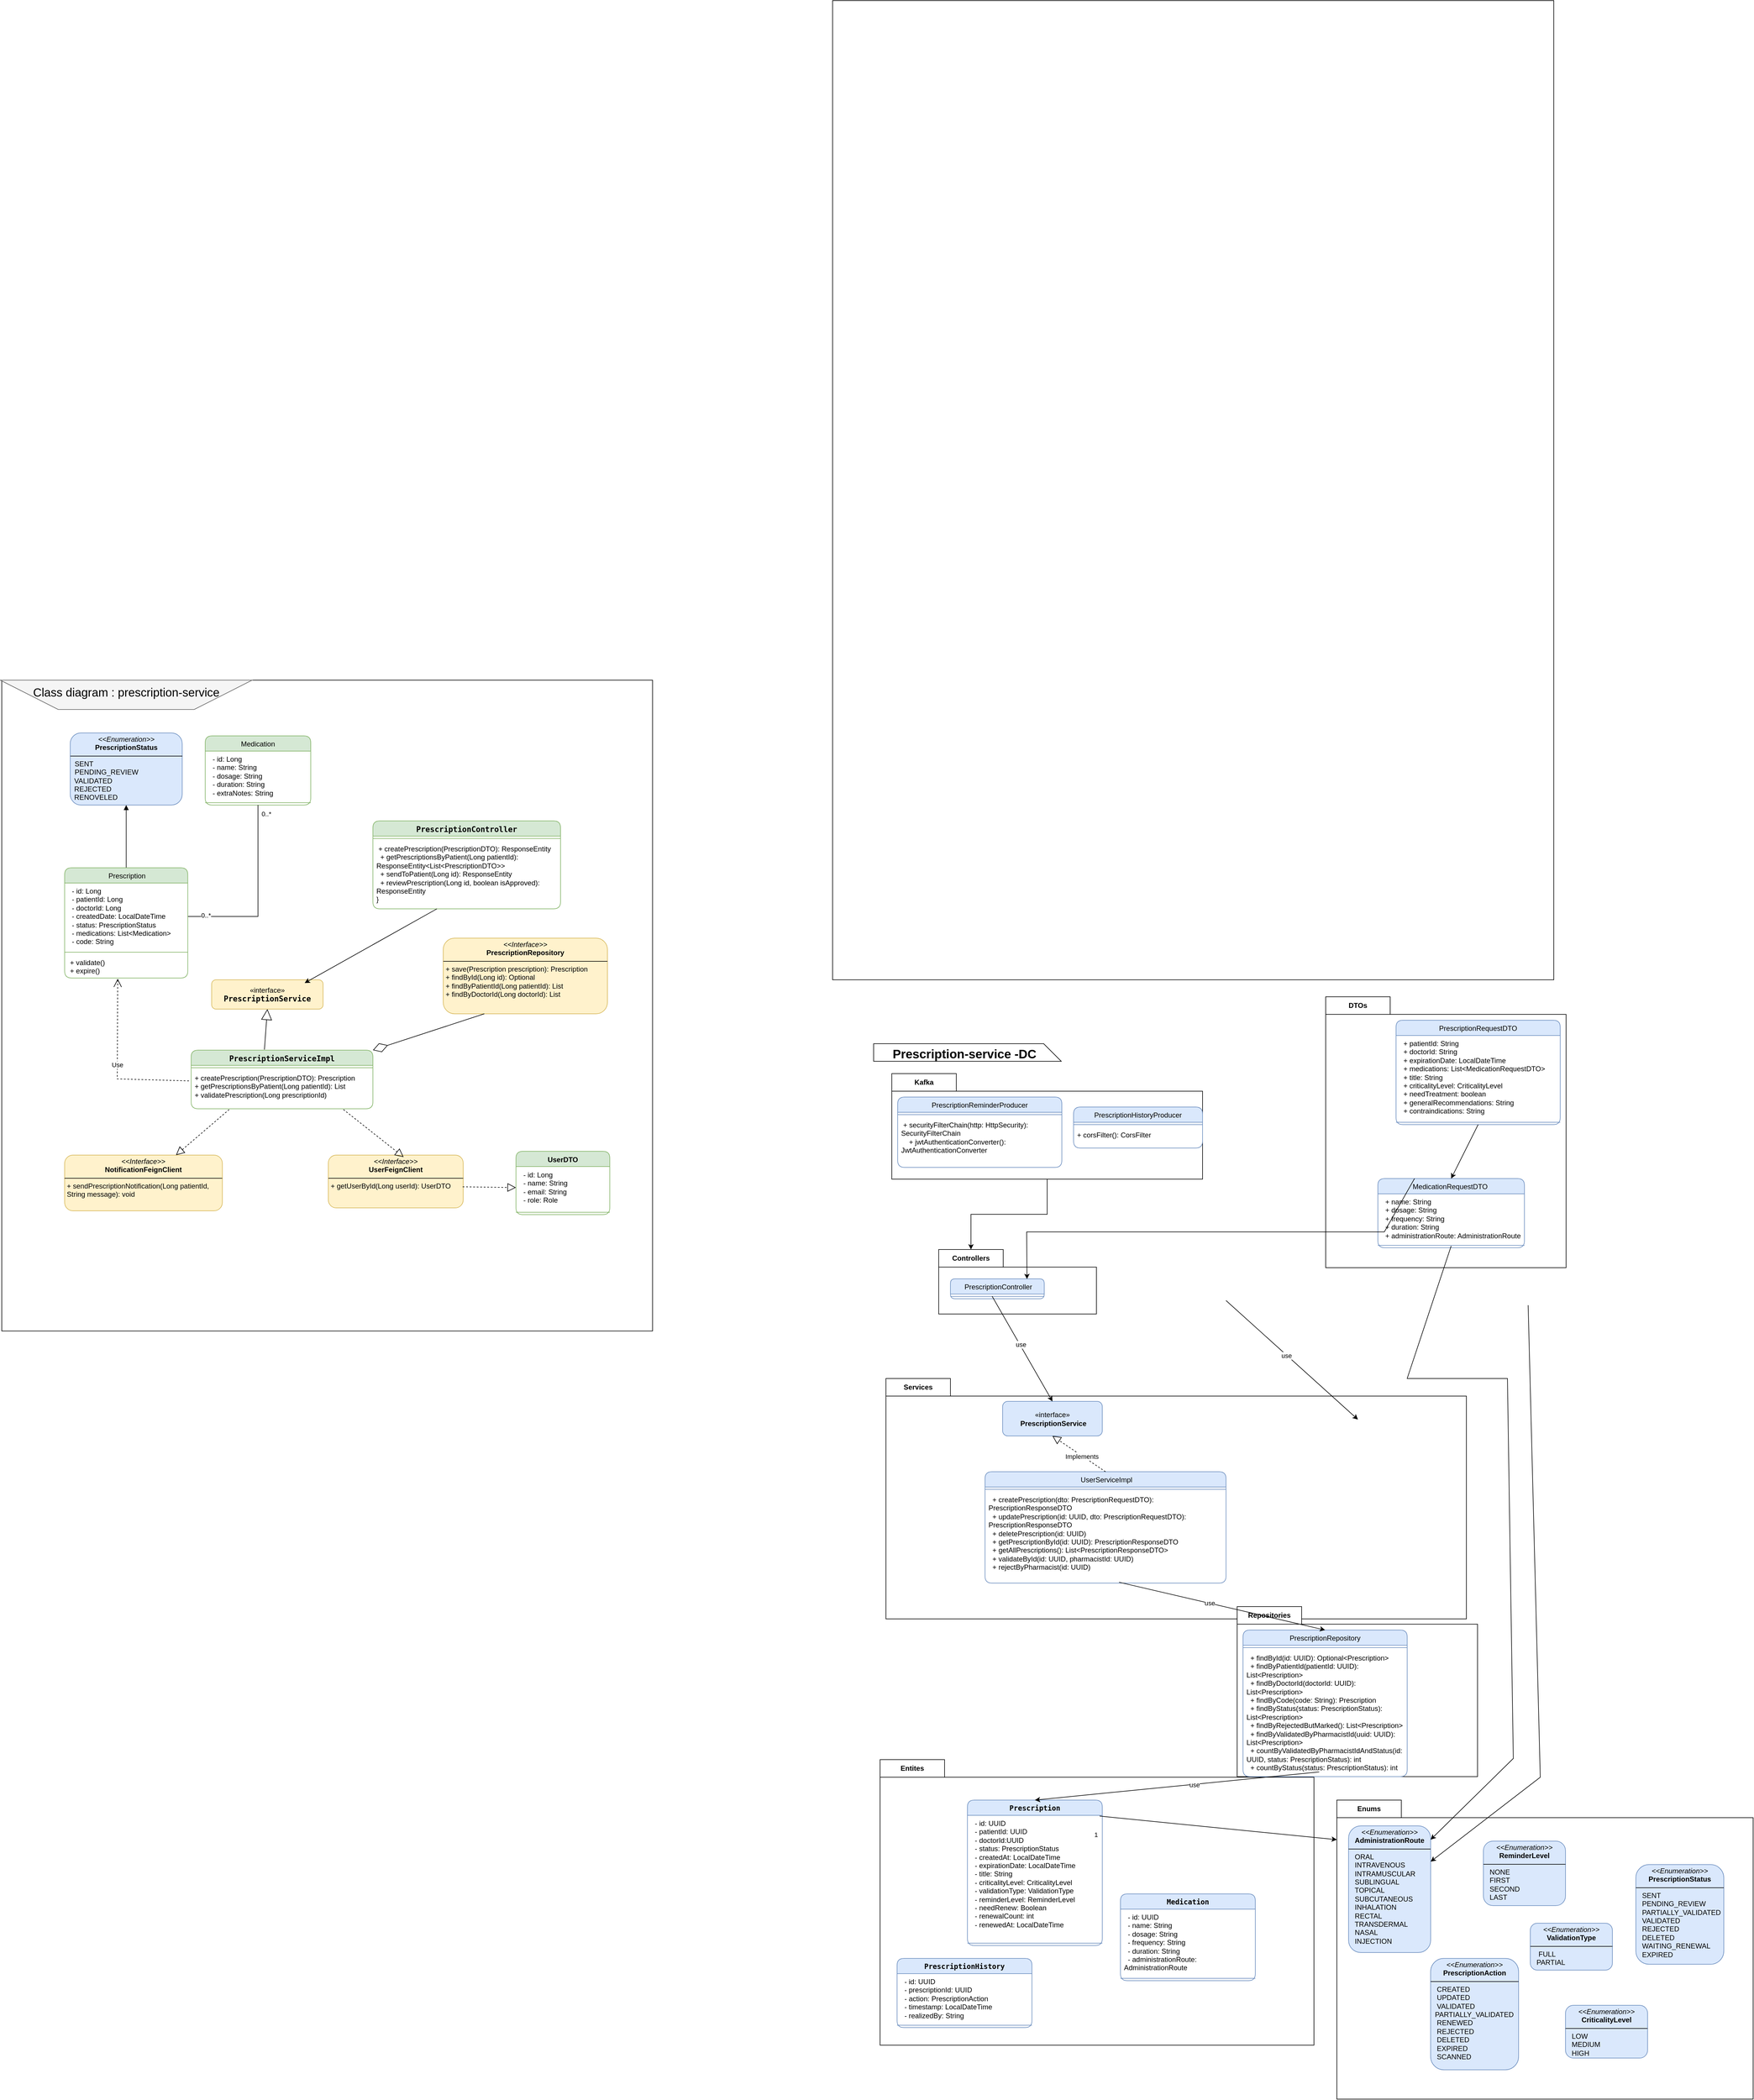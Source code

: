 <mxfile version="28.1.2">
  <diagram id="C5RBs43oDa-KdzZeNtuy" name="Page-1">
    <mxGraphModel dx="4747" dy="7054" grid="1" gridSize="10" guides="1" tooltips="1" connect="1" arrows="1" fold="1" page="1" pageScale="1" pageWidth="3300" pageHeight="4681" math="0" shadow="0">
      <root>
        <mxCell id="WIyWlLk6GJQsqaUBKTNV-0" />
        <mxCell id="WIyWlLk6GJQsqaUBKTNV-1" parent="WIyWlLk6GJQsqaUBKTNV-0" />
        <mxCell id="LHLOS1tPAjdGcjN-S2N2-0" value="" style="whiteSpace=wrap;html=1;aspect=fixed;" parent="WIyWlLk6GJQsqaUBKTNV-1" vertex="1">
          <mxGeometry x="153" y="380" width="1110" height="1110" as="geometry" />
        </mxCell>
        <mxCell id="LHLOS1tPAjdGcjN-S2N2-1" value="&lt;span style=&quot;font-weight: 400; text-align: left;&quot;&gt;Medication&lt;/span&gt;" style="swimlane;fontStyle=1;align=center;verticalAlign=top;childLayout=stackLayout;horizontal=1;startSize=26;horizontalStack=0;resizeParent=1;resizeParentMax=0;resizeLast=0;collapsible=1;marginBottom=0;whiteSpace=wrap;html=1;fillColor=#d5e8d4;strokeColor=#82b366;rounded=1;" parent="WIyWlLk6GJQsqaUBKTNV-1" vertex="1">
          <mxGeometry x="500" y="475" width="180" height="118" as="geometry">
            <mxRectangle x="100" y="110" width="70" height="30" as="alternateBounds" />
          </mxGeometry>
        </mxCell>
        <mxCell id="LHLOS1tPAjdGcjN-S2N2-2" value="&amp;nbsp; - id: Long&lt;br style=&quot;padding: 0px; margin: 0px;&quot;&gt;&amp;nbsp; - name: String&lt;br style=&quot;padding: 0px; margin: 0px;&quot;&gt;&amp;nbsp; - dosage: String&lt;br style=&quot;padding: 0px; margin: 0px;&quot;&gt;&amp;nbsp; - duration: String&lt;div&gt;&amp;nbsp; - extraNotes: String&lt;/div&gt;" style="text;strokeColor=none;fillColor=none;align=left;verticalAlign=top;spacingLeft=4;spacingRight=4;overflow=hidden;rotatable=0;points=[[0,0.5],[1,0.5]];portConstraint=eastwest;whiteSpace=wrap;html=1;rounded=1;" parent="LHLOS1tPAjdGcjN-S2N2-1" vertex="1">
          <mxGeometry y="26" width="180" height="84" as="geometry" />
        </mxCell>
        <mxCell id="LHLOS1tPAjdGcjN-S2N2-3" value="" style="line;strokeWidth=1;fillColor=none;align=left;verticalAlign=middle;spacingTop=-1;spacingLeft=3;spacingRight=3;rotatable=0;labelPosition=right;points=[];portConstraint=eastwest;strokeColor=inherit;rounded=1;" parent="LHLOS1tPAjdGcjN-S2N2-1" vertex="1">
          <mxGeometry y="110" width="180" height="8" as="geometry" />
        </mxCell>
        <mxCell id="LHLOS1tPAjdGcjN-S2N2-4" value="&lt;span style=&quot;font-family: monospace; font-size: medium; text-align: left;&quot;&gt;PrescriptionServiceImpl&lt;/span&gt;" style="swimlane;fontStyle=1;align=center;verticalAlign=top;childLayout=stackLayout;horizontal=1;startSize=26;horizontalStack=0;resizeParent=1;resizeParentMax=0;resizeLast=0;collapsible=1;marginBottom=0;whiteSpace=wrap;html=1;rounded=1;fillColor=#d5e8d4;strokeColor=#82b366;" parent="WIyWlLk6GJQsqaUBKTNV-1" vertex="1">
          <mxGeometry x="476" y="1011" width="310" height="100" as="geometry" />
        </mxCell>
        <mxCell id="LHLOS1tPAjdGcjN-S2N2-5" value="" style="line;strokeWidth=1;fillColor=none;align=left;verticalAlign=middle;spacingTop=-1;spacingLeft=3;spacingRight=3;rotatable=0;labelPosition=right;points=[];portConstraint=eastwest;strokeColor=inherit;rounded=1;" parent="LHLOS1tPAjdGcjN-S2N2-4" vertex="1">
          <mxGeometry y="26" width="310" height="8" as="geometry" />
        </mxCell>
        <mxCell id="LHLOS1tPAjdGcjN-S2N2-6" value="+ createPrescription(PrescriptionDTO): Prescription&lt;br&gt;+ getPrescriptionsByPatient(Long patientId): List&lt;br&gt;+ validatePrescription(Long prescriptionId)" style="text;strokeColor=none;fillColor=none;align=left;verticalAlign=top;spacingLeft=4;spacingRight=4;overflow=hidden;rotatable=0;points=[[0,0.5],[1,0.5]];portConstraint=eastwest;whiteSpace=wrap;html=1;rounded=1;" parent="LHLOS1tPAjdGcjN-S2N2-4" vertex="1">
          <mxGeometry y="34" width="310" height="66" as="geometry" />
        </mxCell>
        <mxCell id="LHLOS1tPAjdGcjN-S2N2-10" value="&lt;span style=&quot;font-family: monospace; font-size: medium; text-align: left;&quot;&gt;PrescriptionController&lt;/span&gt;" style="swimlane;fontStyle=1;align=center;verticalAlign=top;childLayout=stackLayout;horizontal=1;startSize=26;horizontalStack=0;resizeParent=1;resizeParentMax=0;resizeLast=0;collapsible=1;marginBottom=0;whiteSpace=wrap;html=1;rounded=1;fillColor=#d5e8d4;strokeColor=#82b366;" parent="WIyWlLk6GJQsqaUBKTNV-1" vertex="1">
          <mxGeometry x="786" y="620" width="320" height="150" as="geometry" />
        </mxCell>
        <mxCell id="LHLOS1tPAjdGcjN-S2N2-11" value="" style="line;strokeWidth=1;fillColor=none;align=left;verticalAlign=middle;spacingTop=-1;spacingLeft=3;spacingRight=3;rotatable=0;labelPosition=right;points=[];portConstraint=eastwest;strokeColor=inherit;rounded=1;" parent="LHLOS1tPAjdGcjN-S2N2-10" vertex="1">
          <mxGeometry y="26" width="320" height="8" as="geometry" />
        </mxCell>
        <mxCell id="LHLOS1tPAjdGcjN-S2N2-12" value="&lt;div&gt;&lt;div&gt;&amp;nbsp;+ createPrescription(PrescriptionDTO): ResponseEntity&lt;/div&gt;&lt;div&gt;&amp;nbsp; + getPrescriptionsByPatient(Long patientId): ResponseEntity&amp;lt;List&amp;lt;PrescriptionDTO&amp;gt;&amp;gt;&lt;/div&gt;&lt;div&gt;&amp;nbsp; + sendToPatient(Long id): ResponseEntity&lt;/div&gt;&lt;div&gt;&amp;nbsp; + reviewPrescription(Long id, boolean isApproved): ResponseEntity&lt;/div&gt;&lt;div&gt;}&lt;/div&gt;&lt;/div&gt;" style="text;strokeColor=none;fillColor=none;align=left;verticalAlign=top;spacingLeft=4;spacingRight=4;overflow=hidden;rotatable=0;points=[[0,0.5],[1,0.5]];portConstraint=eastwest;whiteSpace=wrap;html=1;rounded=1;" parent="LHLOS1tPAjdGcjN-S2N2-10" vertex="1">
          <mxGeometry y="34" width="320" height="116" as="geometry" />
        </mxCell>
        <mxCell id="LHLOS1tPAjdGcjN-S2N2-13" value="UserDTO" style="swimlane;fontStyle=1;align=center;verticalAlign=top;childLayout=stackLayout;horizontal=1;startSize=26;horizontalStack=0;resizeParent=1;resizeParentMax=0;resizeLast=0;collapsible=1;marginBottom=0;whiteSpace=wrap;html=1;fillColor=#d5e8d4;strokeColor=#82b366;rounded=1;" parent="WIyWlLk6GJQsqaUBKTNV-1" vertex="1">
          <mxGeometry x="1030" y="1183.5" width="160" height="108" as="geometry" />
        </mxCell>
        <mxCell id="LHLOS1tPAjdGcjN-S2N2-14" value="&lt;div&gt;&lt;span style=&quot;background-color: transparent; color: light-dark(rgb(0, 0, 0), rgb(255, 255, 255));&quot;&gt;&amp;nbsp; - id: Long&lt;/span&gt;&lt;/div&gt;&lt;div&gt;&amp;nbsp; - name: String&lt;/div&gt;&lt;div&gt;&amp;nbsp; - email: String&lt;/div&gt;&lt;div&gt;&amp;nbsp; - role: Role&lt;/div&gt;&lt;div&gt;&lt;br&gt;&lt;/div&gt;" style="text;align=left;verticalAlign=top;spacingLeft=4;spacingRight=4;overflow=hidden;rotatable=0;points=[[0,0.5],[1,0.5]];portConstraint=eastwest;whiteSpace=wrap;html=1;rounded=1;" parent="LHLOS1tPAjdGcjN-S2N2-13" vertex="1">
          <mxGeometry y="26" width="160" height="74" as="geometry" />
        </mxCell>
        <mxCell id="LHLOS1tPAjdGcjN-S2N2-15" value="" style="line;strokeWidth=1;fillColor=none;align=left;verticalAlign=middle;spacingTop=-1;spacingLeft=3;spacingRight=3;rotatable=0;labelPosition=right;points=[];portConstraint=eastwest;strokeColor=inherit;rounded=1;" parent="LHLOS1tPAjdGcjN-S2N2-13" vertex="1">
          <mxGeometry y="100" width="160" height="8" as="geometry" />
        </mxCell>
        <mxCell id="LHLOS1tPAjdGcjN-S2N2-17" value="«interface»&lt;br&gt;&lt;span style=&quot;font-family: monospace; font-size: medium; font-weight: 700; text-align: left;&quot;&gt;PrescriptionService&lt;/span&gt;" style="html=1;whiteSpace=wrap;fillColor=#fff2cc;strokeColor=#d6b656;rounded=1;" parent="WIyWlLk6GJQsqaUBKTNV-1" vertex="1">
          <mxGeometry x="511" y="891" width="190" height="50" as="geometry" />
        </mxCell>
        <mxCell id="LHLOS1tPAjdGcjN-S2N2-18" value="&lt;p style=&quot;margin:0px;margin-top:4px;text-align:center;&quot;&gt;&lt;i&gt;&amp;lt;&amp;lt;Enumeration&amp;gt;&amp;gt;&lt;/i&gt;&lt;br&gt;&lt;b&gt;PrescriptionStatus&lt;/b&gt;&lt;/p&gt;&lt;hr size=&quot;1&quot; style=&quot;border-style:solid;&quot;&gt;&lt;p style=&quot;margin:0px;margin-left:4px;&quot;&gt;&lt;span style=&quot;background-color: transparent; color: light-dark(rgb(0, 0, 0), rgb(255, 255, 255));&quot;&gt;&amp;nbsp;SENT&lt;/span&gt;&lt;/p&gt;&lt;p style=&quot;margin:0px;margin-left:4px;&quot;&gt;&lt;span style=&quot;background-color: transparent; color: light-dark(rgb(0, 0, 0), rgb(255, 255, 255));&quot;&gt;&amp;nbsp;PENDING_REVIEW&lt;/span&gt;&lt;/p&gt;&lt;div&gt;&amp;nbsp; VALIDATED&lt;br style=&quot;padding: 0px; margin: 0px;&quot;&gt;&lt;/div&gt;&lt;div&gt;&lt;span style=&quot;background-color: transparent; color: light-dark(rgb(0, 0, 0), rgb(255, 255, 255));&quot;&gt;&amp;nbsp;&amp;nbsp;&lt;/span&gt;&lt;span style=&quot;background-color: transparent; color: light-dark(rgb(0, 0, 0), rgb(255, 255, 255));&quot;&gt;REJECTED&lt;/span&gt;&lt;/div&gt;&lt;div&gt;&amp;nbsp; RENOVELED&lt;/div&gt;" style="verticalAlign=top;align=left;overflow=fill;html=1;whiteSpace=wrap;fillColor=#dae8fc;strokeColor=#6c8ebf;rounded=1;" parent="WIyWlLk6GJQsqaUBKTNV-1" vertex="1">
          <mxGeometry x="269.75" y="470" width="191" height="123" as="geometry" />
        </mxCell>
        <mxCell id="LHLOS1tPAjdGcjN-S2N2-20" value="&lt;p style=&quot;margin:0px;margin-top:4px;text-align:center;&quot;&gt;&lt;i&gt;&amp;lt;&amp;lt;Interface&amp;gt;&amp;gt;&lt;/i&gt;&lt;br&gt;&lt;b&gt;PrescriptionRepository&lt;/b&gt;&lt;/p&gt;&lt;hr size=&quot;1&quot; style=&quot;border-style:solid;&quot;&gt;&lt;p style=&quot;margin:0px;margin-left:4px;&quot;&gt;+ save(Prescription prescription): Prescription&lt;br&gt;+ findById(Long id): Optional&lt;br&gt;+ findByPatientId(Long patientId): List&lt;br&gt;+ findByDoctorId(Long doctorId): List&lt;/p&gt;" style="verticalAlign=top;align=left;overflow=fill;html=1;whiteSpace=wrap;fillColor=#fff2cc;strokeColor=#d6b656;rounded=1;" parent="WIyWlLk6GJQsqaUBKTNV-1" vertex="1">
          <mxGeometry x="906" y="820" width="280" height="129" as="geometry" />
        </mxCell>
        <mxCell id="LHLOS1tPAjdGcjN-S2N2-21" value="" style="html=1;verticalAlign=bottom;endArrow=block;curved=0;rounded=0;exitX=0.5;exitY=0;exitDx=0;exitDy=0;entryX=0.5;entryY=1;entryDx=0;entryDy=0;" parent="WIyWlLk6GJQsqaUBKTNV-1" source="LHLOS1tPAjdGcjN-S2N2-37" target="LHLOS1tPAjdGcjN-S2N2-18" edge="1">
          <mxGeometry width="80" relative="1" as="geometry">
            <mxPoint x="231" y="791" as="sourcePoint" />
            <mxPoint x="141" y="637" as="targetPoint" />
            <Array as="points" />
          </mxGeometry>
        </mxCell>
        <mxCell id="LHLOS1tPAjdGcjN-S2N2-22" value="" style="endArrow=none;html=1;rounded=0;exitX=0.5;exitY=1;exitDx=0;exitDy=0;entryX=1;entryY=0.5;entryDx=0;entryDy=0;" parent="WIyWlLk6GJQsqaUBKTNV-1" source="LHLOS1tPAjdGcjN-S2N2-1" target="LHLOS1tPAjdGcjN-S2N2-38" edge="1">
          <mxGeometry width="50" height="50" relative="1" as="geometry">
            <mxPoint x="721" y="731" as="sourcePoint" />
            <mxPoint x="561" y="623.0" as="targetPoint" />
            <Array as="points">
              <mxPoint x="590" y="783" />
            </Array>
          </mxGeometry>
        </mxCell>
        <mxCell id="LHLOS1tPAjdGcjN-S2N2-23" value="0..*" style="edgeLabel;html=1;align=center;verticalAlign=middle;resizable=0;points=[];" parent="LHLOS1tPAjdGcjN-S2N2-22" vertex="1" connectable="0">
          <mxGeometry x="-0.242" y="1" relative="1" as="geometry">
            <mxPoint x="13" y="-103" as="offset" />
          </mxGeometry>
        </mxCell>
        <mxCell id="LHLOS1tPAjdGcjN-S2N2-24" value="0..*" style="edgeLabel;html=1;align=center;verticalAlign=middle;resizable=0;points=[];" parent="LHLOS1tPAjdGcjN-S2N2-22" vertex="1" connectable="0">
          <mxGeometry x="0.891" y="3" relative="1" as="geometry">
            <mxPoint x="14" y="-5" as="offset" />
          </mxGeometry>
        </mxCell>
        <mxCell id="LHLOS1tPAjdGcjN-S2N2-26" value="Use" style="endArrow=open;endSize=12;dashed=1;html=1;rounded=0;exitX=-0.012;exitY=0.279;exitDx=0;exitDy=0;entryX=0.431;entryY=1.031;entryDx=0;entryDy=0;entryPerimeter=0;exitPerimeter=0;" parent="WIyWlLk6GJQsqaUBKTNV-1" source="LHLOS1tPAjdGcjN-S2N2-6" target="LHLOS1tPAjdGcjN-S2N2-40" edge="1">
          <mxGeometry width="160" relative="1" as="geometry">
            <mxPoint x="461" y="1031" as="sourcePoint" />
            <mxPoint x="340" y="919" as="targetPoint" />
            <Array as="points">
              <mxPoint x="350" y="1060" />
            </Array>
          </mxGeometry>
        </mxCell>
        <mxCell id="LHLOS1tPAjdGcjN-S2N2-27" value="" style="endArrow=block;endSize=16;endFill=0;html=1;rounded=0;" parent="WIyWlLk6GJQsqaUBKTNV-1" edge="1">
          <mxGeometry width="160" relative="1" as="geometry">
            <mxPoint x="601" y="1010" as="sourcePoint" />
            <mxPoint x="606" y="941" as="targetPoint" />
          </mxGeometry>
        </mxCell>
        <mxCell id="LHLOS1tPAjdGcjN-S2N2-29" value="" style="endArrow=diamondThin;endFill=0;endSize=24;html=1;rounded=0;exitX=0.25;exitY=1;exitDx=0;exitDy=0;entryX=1;entryY=0;entryDx=0;entryDy=0;" parent="WIyWlLk6GJQsqaUBKTNV-1" source="LHLOS1tPAjdGcjN-S2N2-20" target="LHLOS1tPAjdGcjN-S2N2-4" edge="1">
          <mxGeometry width="160" relative="1" as="geometry">
            <mxPoint x="1030" y="971" as="sourcePoint" />
            <mxPoint x="1190" y="971" as="targetPoint" />
          </mxGeometry>
        </mxCell>
        <mxCell id="LHLOS1tPAjdGcjN-S2N2-30" value="" style="endArrow=classic;html=1;rounded=0;exitX=0.341;exitY=1;exitDx=0;exitDy=0;exitPerimeter=0;entryX=0.835;entryY=0.109;entryDx=0;entryDy=0;entryPerimeter=0;" parent="WIyWlLk6GJQsqaUBKTNV-1" source="LHLOS1tPAjdGcjN-S2N2-12" target="LHLOS1tPAjdGcjN-S2N2-17" edge="1">
          <mxGeometry width="50" height="50" relative="1" as="geometry">
            <mxPoint x="676" y="891" as="sourcePoint" />
            <mxPoint x="726" y="841" as="targetPoint" />
          </mxGeometry>
        </mxCell>
        <mxCell id="LHLOS1tPAjdGcjN-S2N2-31" value="" style="verticalLabelPosition=middle;verticalAlign=middle;html=1;shape=trapezoid;perimeter=trapezoidPerimeter;whiteSpace=wrap;size=0.23;arcSize=10;flipV=1;labelPosition=center;align=center;fillColor=#f5f5f5;fontColor=#333333;strokeColor=#666666;" parent="WIyWlLk6GJQsqaUBKTNV-1" vertex="1">
          <mxGeometry x="150.5" y="380" width="429.5" height="50" as="geometry" />
        </mxCell>
        <mxCell id="LHLOS1tPAjdGcjN-S2N2-32" value="&lt;h1 style=&quot;text-align: left; margin-top: 0px;&quot;&gt;&lt;span style=&quot;background-color: transparent; color: light-dark(rgb(0, 0, 0), rgb(255, 255, 255)); font-weight: normal;&quot;&gt;&lt;font style=&quot;font-size: 20px;&quot;&gt;Class diagram : prescription-service&lt;/font&gt;&lt;/span&gt;&lt;/h1&gt;" style="text;html=1;align=center;verticalAlign=middle;whiteSpace=wrap;rounded=0;fontStyle=1" parent="WIyWlLk6GJQsqaUBKTNV-1" vertex="1">
          <mxGeometry x="178" y="360" width="374.5" height="95" as="geometry" />
        </mxCell>
        <mxCell id="LHLOS1tPAjdGcjN-S2N2-33" value="&lt;p style=&quot;margin:0px;margin-top:4px;text-align:center;&quot;&gt;&lt;i&gt;&amp;lt;&amp;lt;Interface&amp;gt;&amp;gt;&lt;/i&gt;&lt;br&gt;&lt;b&gt;NotificationFeignClient&lt;/b&gt;&lt;/p&gt;&lt;hr size=&quot;1&quot; style=&quot;border-style:solid;&quot;&gt;&lt;p style=&quot;margin:0px;margin-left:4px;&quot;&gt;+ sendPrescriptionNotification(Long patientId, String message): void&lt;br&gt;&lt;/p&gt;" style="verticalAlign=top;align=left;overflow=fill;html=1;whiteSpace=wrap;fillColor=#fff2cc;strokeColor=#d6b656;rounded=1;" parent="WIyWlLk6GJQsqaUBKTNV-1" vertex="1">
          <mxGeometry x="260.25" y="1190" width="269" height="95" as="geometry" />
        </mxCell>
        <mxCell id="LHLOS1tPAjdGcjN-S2N2-35" value="&lt;p style=&quot;margin:0px;margin-top:4px;text-align:center;&quot;&gt;&lt;i&gt;&amp;lt;&amp;lt;Interface&amp;gt;&amp;gt;&lt;/i&gt;&lt;br&gt;&lt;b&gt;UserFeignClient&lt;/b&gt;&lt;/p&gt;&lt;hr size=&quot;1&quot; style=&quot;border-style:solid;&quot;&gt;&lt;p style=&quot;margin:0px;margin-left:4px;&quot;&gt;+ getUserById(Long userId): UserDTO&lt;br&gt;&lt;/p&gt;" style="verticalAlign=top;align=left;overflow=fill;html=1;whiteSpace=wrap;fillColor=#fff2cc;strokeColor=#d6b656;rounded=1;" parent="WIyWlLk6GJQsqaUBKTNV-1" vertex="1">
          <mxGeometry x="710" y="1190" width="230" height="90" as="geometry" />
        </mxCell>
        <mxCell id="LHLOS1tPAjdGcjN-S2N2-37" value="&lt;span style=&quot;font-weight: 400; text-align: left;&quot;&gt;&amp;nbsp;Prescription&lt;/span&gt;" style="swimlane;fontStyle=1;align=center;verticalAlign=top;childLayout=stackLayout;horizontal=1;startSize=26;horizontalStack=0;resizeParent=1;resizeParentMax=0;resizeLast=0;collapsible=1;marginBottom=0;whiteSpace=wrap;html=1;fillColor=#d5e8d4;strokeColor=#82b366;gradientColor=none;rounded=1;" parent="WIyWlLk6GJQsqaUBKTNV-1" vertex="1">
          <mxGeometry x="260.25" y="700" width="210" height="188" as="geometry" />
        </mxCell>
        <mxCell id="LHLOS1tPAjdGcjN-S2N2-38" value="&lt;div&gt;&amp;nbsp; - id: Long&lt;/div&gt;&lt;div&gt;&amp;nbsp; - patientId: Long&lt;/div&gt;&lt;div&gt;&amp;nbsp; - doctorId: Long&lt;/div&gt;&lt;div&gt;&amp;nbsp; - createdDate: LocalDateTime&lt;/div&gt;&lt;div&gt;&amp;nbsp; - status: PrescriptionStatus&lt;/div&gt;&lt;div&gt;&amp;nbsp; - medications: List&amp;lt;Medication&amp;gt;&lt;/div&gt;&lt;div&gt;&amp;nbsp; - code: String&lt;/div&gt;" style="text;strokeColor=none;fillColor=none;align=left;verticalAlign=top;spacingLeft=4;spacingRight=4;overflow=hidden;rotatable=0;points=[[0,0.5],[1,0.5]];portConstraint=eastwest;whiteSpace=wrap;html=1;" parent="LHLOS1tPAjdGcjN-S2N2-37" vertex="1">
          <mxGeometry y="26" width="210" height="114" as="geometry" />
        </mxCell>
        <mxCell id="LHLOS1tPAjdGcjN-S2N2-39" value="" style="line;strokeWidth=1;fillColor=none;align=left;verticalAlign=middle;spacingTop=-1;spacingLeft=3;spacingRight=3;rotatable=0;labelPosition=right;points=[];portConstraint=eastwest;strokeColor=inherit;" parent="LHLOS1tPAjdGcjN-S2N2-37" vertex="1">
          <mxGeometry y="140" width="210" height="8" as="geometry" />
        </mxCell>
        <mxCell id="LHLOS1tPAjdGcjN-S2N2-40" value="&amp;nbsp;+ validate()&lt;br style=&quot;padding: 0px; margin: 0px;&quot;&gt;&amp;nbsp;+ expire()" style="text;strokeColor=none;fillColor=none;align=left;verticalAlign=top;spacingLeft=4;spacingRight=4;overflow=hidden;rotatable=0;points=[[0,0.5],[1,0.5]];portConstraint=eastwest;whiteSpace=wrap;html=1;" parent="LHLOS1tPAjdGcjN-S2N2-37" vertex="1">
          <mxGeometry y="148" width="210" height="40" as="geometry" />
        </mxCell>
        <mxCell id="LHLOS1tPAjdGcjN-S2N2-44" value="" style="endArrow=block;dashed=1;endFill=0;endSize=12;html=1;rounded=0;exitX=0.209;exitY=1.02;exitDx=0;exitDy=0;exitPerimeter=0;" parent="WIyWlLk6GJQsqaUBKTNV-1" source="LHLOS1tPAjdGcjN-S2N2-6" target="LHLOS1tPAjdGcjN-S2N2-33" edge="1">
          <mxGeometry width="160" relative="1" as="geometry">
            <mxPoint x="800" y="1130" as="sourcePoint" />
            <mxPoint x="960" y="1130" as="targetPoint" />
          </mxGeometry>
        </mxCell>
        <mxCell id="LHLOS1tPAjdGcjN-S2N2-45" value="" style="endArrow=block;dashed=1;endFill=0;endSize=12;html=1;rounded=0;exitX=0.838;exitY=1.02;exitDx=0;exitDy=0;exitPerimeter=0;entryX=0.558;entryY=0.037;entryDx=0;entryDy=0;entryPerimeter=0;" parent="WIyWlLk6GJQsqaUBKTNV-1" source="LHLOS1tPAjdGcjN-S2N2-6" target="LHLOS1tPAjdGcjN-S2N2-35" edge="1">
          <mxGeometry width="160" relative="1" as="geometry">
            <mxPoint x="800" y="1130" as="sourcePoint" />
            <mxPoint x="960" y="1130" as="targetPoint" />
          </mxGeometry>
        </mxCell>
        <mxCell id="LHLOS1tPAjdGcjN-S2N2-46" value="" style="endArrow=block;dashed=1;endFill=0;endSize=12;html=1;rounded=0;exitX=0.996;exitY=0.601;exitDx=0;exitDy=0;exitPerimeter=0;" parent="WIyWlLk6GJQsqaUBKTNV-1" source="LHLOS1tPAjdGcjN-S2N2-35" target="LHLOS1tPAjdGcjN-S2N2-14" edge="1">
          <mxGeometry width="160" relative="1" as="geometry">
            <mxPoint x="800" y="1130" as="sourcePoint" />
            <mxPoint x="960" y="1130" as="targetPoint" />
          </mxGeometry>
        </mxCell>
        <mxCell id="e1ZtIlfMLZKQdUnk1_Ro-0" value="" style="html=1;whiteSpace=wrap;" vertex="1" parent="WIyWlLk6GJQsqaUBKTNV-1">
          <mxGeometry x="1570" y="-779" width="1230" height="1670" as="geometry" />
        </mxCell>
        <mxCell id="e1ZtIlfMLZKQdUnk1_Ro-1" value="Entites" style="shape=folder;fontStyle=1;tabWidth=110;tabHeight=30;tabPosition=left;html=1;boundedLbl=1;labelInHeader=1;container=1;collapsible=0;recursiveResize=0;whiteSpace=wrap;" vertex="1" parent="WIyWlLk6GJQsqaUBKTNV-1">
          <mxGeometry x="1651" y="2221" width="740" height="487" as="geometry" />
        </mxCell>
        <mxCell id="e1ZtIlfMLZKQdUnk1_Ro-2" value="&lt;div style=&quot;text-align: left;&quot;&gt;&lt;span style=&quot;background-color: transparent;&quot;&gt;&lt;font face=&quot;monospace&quot;&gt;Prescription&lt;/font&gt;&lt;/span&gt;&lt;/div&gt;" style="swimlane;fontStyle=1;align=center;verticalAlign=top;childLayout=stackLayout;horizontal=1;startSize=26;horizontalStack=0;resizeParent=1;resizeParentMax=0;resizeLast=0;collapsible=1;marginBottom=0;whiteSpace=wrap;html=1;fillColor=#dae8fc;strokeColor=#6c8ebf;rounded=1;" vertex="1" parent="e1ZtIlfMLZKQdUnk1_Ro-1">
          <mxGeometry x="149" y="69" width="230" height="248" as="geometry">
            <mxRectangle x="200" y="60" width="70" height="30" as="alternateBounds" />
          </mxGeometry>
        </mxCell>
        <mxCell id="e1ZtIlfMLZKQdUnk1_Ro-3" value="&lt;div&gt;&amp;nbsp; - id: UUID&lt;/div&gt;&lt;div&gt;&amp;nbsp; - patientId: UUID&lt;/div&gt;&lt;div&gt;&amp;nbsp; - doctorId:UUID&lt;/div&gt;&lt;div&gt;&amp;nbsp; - status: PrescriptionStatus&lt;/div&gt;&lt;div&gt;&amp;nbsp; - createdAt: LocalDateTime&lt;/div&gt;&lt;div&gt;&amp;nbsp; - expirationDate: LocalDateTime&lt;/div&gt;&lt;div&gt;&amp;nbsp; - title: String&lt;/div&gt;&lt;div&gt;&amp;nbsp; - criticalityLevel: CriticalityLevel&lt;/div&gt;&lt;div&gt;&amp;nbsp; - validationType: ValidationType&lt;/div&gt;&lt;div&gt;&amp;nbsp; - reminderLevel: ReminderLevel&lt;/div&gt;&lt;div&gt;&amp;nbsp; - needRenew: Boolean&lt;/div&gt;&lt;div&gt;&amp;nbsp; - renewalCount: int&lt;/div&gt;&lt;div&gt;&amp;nbsp; - renewedAt: LocalDateTime&lt;/div&gt;" style="text;strokeColor=none;fillColor=none;align=left;verticalAlign=top;spacingLeft=4;spacingRight=4;overflow=hidden;rotatable=0;points=[[0,0.5],[1,0.5]];portConstraint=eastwest;whiteSpace=wrap;html=1;rounded=1;" vertex="1" parent="e1ZtIlfMLZKQdUnk1_Ro-2">
          <mxGeometry y="26" width="230" height="214" as="geometry" />
        </mxCell>
        <mxCell id="e1ZtIlfMLZKQdUnk1_Ro-4" value="" style="line;strokeWidth=1;fillColor=none;align=left;verticalAlign=middle;spacingTop=-1;spacingLeft=3;spacingRight=3;rotatable=0;labelPosition=right;points=[];portConstraint=eastwest;strokeColor=inherit;rounded=1;" vertex="1" parent="e1ZtIlfMLZKQdUnk1_Ro-2">
          <mxGeometry y="240" width="230" height="8" as="geometry" />
        </mxCell>
        <mxCell id="e1ZtIlfMLZKQdUnk1_Ro-5" value="&lt;div style=&quot;text-align: left;&quot;&gt;&lt;span style=&quot;background-color: transparent;&quot;&gt;&lt;font face=&quot;monospace&quot;&gt;Medication&lt;/font&gt;&lt;/span&gt;&lt;/div&gt;" style="swimlane;fontStyle=1;align=center;verticalAlign=top;childLayout=stackLayout;horizontal=1;startSize=26;horizontalStack=0;resizeParent=1;resizeParentMax=0;resizeLast=0;collapsible=1;marginBottom=0;whiteSpace=wrap;html=1;fillColor=#dae8fc;strokeColor=#6c8ebf;rounded=1;" vertex="1" parent="e1ZtIlfMLZKQdUnk1_Ro-1">
          <mxGeometry x="410" y="229" width="230" height="148" as="geometry">
            <mxRectangle x="200" y="60" width="70" height="30" as="alternateBounds" />
          </mxGeometry>
        </mxCell>
        <mxCell id="e1ZtIlfMLZKQdUnk1_Ro-6" value="&lt;div&gt;&lt;div&gt;&amp;nbsp; - id: UUID&lt;/div&gt;&lt;div&gt;&amp;nbsp; - name: String&lt;/div&gt;&lt;div&gt;&amp;nbsp; - dosage: String&lt;/div&gt;&lt;div&gt;&amp;nbsp; - frequency: String&lt;/div&gt;&lt;div&gt;&amp;nbsp; - duration: String&lt;/div&gt;&lt;div&gt;&amp;nbsp; - administrationRoute: AdministrationRoute&lt;/div&gt;&lt;/div&gt;" style="text;strokeColor=none;fillColor=none;align=left;verticalAlign=top;spacingLeft=4;spacingRight=4;overflow=hidden;rotatable=0;points=[[0,0.5],[1,0.5]];portConstraint=eastwest;whiteSpace=wrap;html=1;rounded=1;" vertex="1" parent="e1ZtIlfMLZKQdUnk1_Ro-5">
          <mxGeometry y="26" width="230" height="114" as="geometry" />
        </mxCell>
        <mxCell id="e1ZtIlfMLZKQdUnk1_Ro-7" value="" style="line;strokeWidth=1;fillColor=none;align=left;verticalAlign=middle;spacingTop=-1;spacingLeft=3;spacingRight=3;rotatable=0;labelPosition=right;points=[];portConstraint=eastwest;strokeColor=inherit;rounded=1;" vertex="1" parent="e1ZtIlfMLZKQdUnk1_Ro-5">
          <mxGeometry y="140" width="230" height="8" as="geometry" />
        </mxCell>
        <mxCell id="e1ZtIlfMLZKQdUnk1_Ro-28" value="1" style="edgeLabel;html=1;align=center;verticalAlign=middle;resizable=0;points=[];" vertex="1" connectable="0" parent="e1ZtIlfMLZKQdUnk1_Ro-1">
          <mxGeometry x="370" y="134" as="geometry">
            <mxPoint x="-2" y="-6" as="offset" />
          </mxGeometry>
        </mxCell>
        <mxCell id="e1ZtIlfMLZKQdUnk1_Ro-110" value="&lt;div style=&quot;text-align: left;&quot;&gt;&lt;font face=&quot;monospace&quot;&gt;PrescriptionHistory&lt;/font&gt;&lt;/div&gt;" style="swimlane;fontStyle=1;align=center;verticalAlign=top;childLayout=stackLayout;horizontal=1;startSize=26;horizontalStack=0;resizeParent=1;resizeParentMax=0;resizeLast=0;collapsible=1;marginBottom=0;whiteSpace=wrap;html=1;fillColor=#dae8fc;strokeColor=#6c8ebf;rounded=1;" vertex="1" parent="e1ZtIlfMLZKQdUnk1_Ro-1">
          <mxGeometry x="29" y="339" width="230" height="118" as="geometry">
            <mxRectangle x="200" y="60" width="70" height="30" as="alternateBounds" />
          </mxGeometry>
        </mxCell>
        <mxCell id="e1ZtIlfMLZKQdUnk1_Ro-111" value="&lt;div&gt;&amp;nbsp; - id: UUID&lt;/div&gt;&lt;div&gt;&amp;nbsp; - prescriptionId: UUID&lt;/div&gt;&lt;div&gt;&amp;nbsp; - action: PrescriptionAction&lt;/div&gt;&lt;div&gt;&amp;nbsp; - timestamp: LocalDateTime&lt;/div&gt;&lt;div&gt;&amp;nbsp; - realizedBy: String&lt;/div&gt;" style="text;strokeColor=none;fillColor=none;align=left;verticalAlign=top;spacingLeft=4;spacingRight=4;overflow=hidden;rotatable=0;points=[[0,0.5],[1,0.5]];portConstraint=eastwest;whiteSpace=wrap;html=1;rounded=1;" vertex="1" parent="e1ZtIlfMLZKQdUnk1_Ro-110">
          <mxGeometry y="26" width="230" height="84" as="geometry" />
        </mxCell>
        <mxCell id="e1ZtIlfMLZKQdUnk1_Ro-112" value="" style="line;strokeWidth=1;fillColor=none;align=left;verticalAlign=middle;spacingTop=-1;spacingLeft=3;spacingRight=3;rotatable=0;labelPosition=right;points=[];portConstraint=eastwest;strokeColor=inherit;rounded=1;" vertex="1" parent="e1ZtIlfMLZKQdUnk1_Ro-110">
          <mxGeometry y="110" width="230" height="8" as="geometry" />
        </mxCell>
        <mxCell id="e1ZtIlfMLZKQdUnk1_Ro-29" value="Enums" style="shape=folder;fontStyle=1;tabWidth=110;tabHeight=30;tabPosition=left;html=1;boundedLbl=1;labelInHeader=1;container=1;collapsible=0;recursiveResize=0;whiteSpace=wrap;" vertex="1" parent="WIyWlLk6GJQsqaUBKTNV-1">
          <mxGeometry x="2430" y="2290" width="710" height="510" as="geometry" />
        </mxCell>
        <mxCell id="e1ZtIlfMLZKQdUnk1_Ro-30" value="&lt;p style=&quot;margin:0px;margin-top:4px;text-align:center;&quot;&gt;&lt;i&gt;&amp;lt;&amp;lt;Enumeration&amp;gt;&amp;gt;&lt;/i&gt;&lt;br&gt;&lt;b&gt;AdministrationRoute&lt;/b&gt;&lt;/p&gt;&lt;hr size=&quot;1&quot; style=&quot;border-style:solid;&quot;&gt;&lt;p style=&quot;margin:0px;margin-left:4px;&quot;&gt;&amp;nbsp; ORAL&lt;/p&gt;&lt;p style=&quot;margin:0px;margin-left:4px;&quot;&gt;&amp;nbsp; INTRAVENOUS&lt;/p&gt;&lt;p style=&quot;margin:0px;margin-left:4px;&quot;&gt;&amp;nbsp; INTRAMUSCULAR&lt;/p&gt;&lt;p style=&quot;margin:0px;margin-left:4px;&quot;&gt;&amp;nbsp; SUBLINGUAL&lt;/p&gt;&lt;p style=&quot;margin:0px;margin-left:4px;&quot;&gt;&amp;nbsp; TOPICAL&lt;/p&gt;&lt;p style=&quot;margin:0px;margin-left:4px;&quot;&gt;&amp;nbsp; SUBCUTANEOUS&lt;/p&gt;&lt;p style=&quot;margin:0px;margin-left:4px;&quot;&gt;&amp;nbsp; INHALATION&lt;/p&gt;&lt;p style=&quot;margin:0px;margin-left:4px;&quot;&gt;&amp;nbsp; RECTAL&lt;/p&gt;&lt;p style=&quot;margin:0px;margin-left:4px;&quot;&gt;&amp;nbsp; TRANSDERMAL&lt;/p&gt;&lt;p style=&quot;margin:0px;margin-left:4px;&quot;&gt;&amp;nbsp; NASAL&lt;/p&gt;&lt;p style=&quot;margin:0px;margin-left:4px;&quot;&gt;&amp;nbsp; INJECTION&lt;/p&gt;" style="verticalAlign=top;align=left;overflow=fill;html=1;whiteSpace=wrap;fillColor=#dae8fc;strokeColor=#6c8ebf;rounded=1;" vertex="1" parent="e1ZtIlfMLZKQdUnk1_Ro-29">
          <mxGeometry x="20" y="44" width="140" height="216" as="geometry" />
        </mxCell>
        <mxCell id="e1ZtIlfMLZKQdUnk1_Ro-113" value="&lt;p style=&quot;margin:0px;margin-top:4px;text-align:center;&quot;&gt;&lt;i&gt;&amp;lt;&amp;lt;Enumeration&amp;gt;&amp;gt;&lt;/i&gt;&lt;br&gt;&lt;b&gt;PrescriptionAction&lt;/b&gt;&lt;/p&gt;&lt;hr size=&quot;1&quot; style=&quot;border-style:solid;&quot;&gt;&lt;p style=&quot;margin:0px;margin-left:4px;&quot;&gt;&amp;nbsp; CREATED&lt;/p&gt;&lt;p style=&quot;margin:0px;margin-left:4px;&quot;&gt;&amp;nbsp; UPDATED&lt;/p&gt;&lt;p style=&quot;margin:0px;margin-left:4px;&quot;&gt;&amp;nbsp; VALIDATED&lt;/p&gt;&lt;p style=&quot;margin:0px;margin-left:4px;&quot;&gt;&amp;nbsp;PARTIALLY_VALIDATED&lt;/p&gt;&lt;p style=&quot;margin:0px;margin-left:4px;&quot;&gt;&amp;nbsp; RENEWED&lt;/p&gt;&lt;p style=&quot;margin:0px;margin-left:4px;&quot;&gt;&amp;nbsp; REJECTED&lt;/p&gt;&lt;p style=&quot;margin:0px;margin-left:4px;&quot;&gt;&amp;nbsp; DELETED&lt;/p&gt;&lt;p style=&quot;margin:0px;margin-left:4px;&quot;&gt;&amp;nbsp; EXPIRED&lt;/p&gt;&lt;p style=&quot;margin:0px;margin-left:4px;&quot;&gt;&amp;nbsp; SCANNED&lt;/p&gt;" style="verticalAlign=top;align=left;overflow=fill;html=1;whiteSpace=wrap;fillColor=#dae8fc;strokeColor=#6c8ebf;rounded=1;" vertex="1" parent="e1ZtIlfMLZKQdUnk1_Ro-29">
          <mxGeometry x="160" y="270" width="150" height="190" as="geometry" />
        </mxCell>
        <mxCell id="e1ZtIlfMLZKQdUnk1_Ro-114" value="&lt;p style=&quot;margin:0px;margin-top:4px;text-align:center;&quot;&gt;&lt;i&gt;&amp;lt;&amp;lt;Enumeration&amp;gt;&amp;gt;&lt;/i&gt;&lt;br&gt;&lt;b&gt;ReminderLevel&lt;/b&gt;&lt;/p&gt;&lt;hr size=&quot;1&quot; style=&quot;border-style:solid;&quot;&gt;&lt;p style=&quot;margin:0px;margin-left:4px;&quot;&gt;&amp;nbsp; NONE&lt;/p&gt;&lt;p style=&quot;margin:0px;margin-left:4px;&quot;&gt;&amp;nbsp; FIRST&lt;/p&gt;&lt;p style=&quot;margin:0px;margin-left:4px;&quot;&gt;&amp;nbsp; SECOND&lt;/p&gt;&lt;p style=&quot;margin:0px;margin-left:4px;&quot;&gt;&amp;nbsp; LAST&lt;/p&gt;" style="verticalAlign=top;align=left;overflow=fill;html=1;whiteSpace=wrap;fillColor=#dae8fc;strokeColor=#6c8ebf;rounded=1;" vertex="1" parent="e1ZtIlfMLZKQdUnk1_Ro-29">
          <mxGeometry x="250" y="70" width="140" height="110" as="geometry" />
        </mxCell>
        <mxCell id="e1ZtIlfMLZKQdUnk1_Ro-116" value="&lt;p style=&quot;margin:0px;margin-top:4px;text-align:center;&quot;&gt;&lt;i&gt;&amp;lt;&amp;lt;Enumeration&amp;gt;&amp;gt;&lt;/i&gt;&lt;br&gt;&lt;b&gt;CriticalityLevel&lt;/b&gt;&lt;/p&gt;&lt;hr size=&quot;1&quot; style=&quot;border-style:solid;&quot;&gt;&lt;p style=&quot;margin:0px;margin-left:4px;&quot;&gt;&amp;nbsp;&lt;span style=&quot;background-color: transparent;&quot;&gt;&amp;nbsp;&lt;/span&gt;&lt;span style=&quot;background-color: transparent;&quot;&gt;LOW&lt;/span&gt;&lt;span style=&quot;background-color: transparent;&quot;&gt;&lt;br&gt;&lt;/span&gt;&lt;/p&gt;&lt;p style=&quot;margin:0px;margin-left:4px;&quot;&gt;&amp;nbsp; MEDIUM&lt;/p&gt;&lt;p style=&quot;margin:0px;margin-left:4px;&quot;&gt;&amp;nbsp; HIGH&lt;/p&gt;" style="verticalAlign=top;align=left;overflow=fill;html=1;whiteSpace=wrap;fillColor=#dae8fc;strokeColor=#6c8ebf;rounded=1;" vertex="1" parent="e1ZtIlfMLZKQdUnk1_Ro-29">
          <mxGeometry x="390" y="350" width="140" height="90" as="geometry" />
        </mxCell>
        <mxCell id="e1ZtIlfMLZKQdUnk1_Ro-115" value="&lt;p style=&quot;margin:0px;margin-top:4px;text-align:center;&quot;&gt;&lt;i&gt;&amp;lt;&amp;lt;Enumeration&amp;gt;&amp;gt;&lt;/i&gt;&lt;br&gt;&lt;b&gt;ValidationType&lt;/b&gt;&lt;/p&gt;&lt;hr size=&quot;1&quot; style=&quot;border-style:solid;&quot;&gt;&lt;p style=&quot;margin:0px;margin-left:4px;&quot;&gt;&amp;nbsp;&lt;span style=&quot;background-color: transparent;&quot;&gt;&amp;nbsp; FULL&lt;/span&gt;&lt;br&gt;&lt;/p&gt;&lt;p style=&quot;margin:0px;margin-left:4px;&quot;&gt;&amp;nbsp; PARTIAL&lt;/p&gt;" style="verticalAlign=top;align=left;overflow=fill;html=1;whiteSpace=wrap;fillColor=#dae8fc;strokeColor=#6c8ebf;rounded=1;" vertex="1" parent="e1ZtIlfMLZKQdUnk1_Ro-29">
          <mxGeometry x="330" y="210" width="140" height="80" as="geometry" />
        </mxCell>
        <mxCell id="e1ZtIlfMLZKQdUnk1_Ro-31" value="DTOs" style="shape=folder;fontStyle=1;tabWidth=110;tabHeight=30;tabPosition=left;html=1;boundedLbl=1;labelInHeader=1;container=1;collapsible=0;recursiveResize=0;whiteSpace=wrap;" vertex="1" parent="WIyWlLk6GJQsqaUBKTNV-1">
          <mxGeometry x="2411" y="920" width="410" height="462" as="geometry" />
        </mxCell>
        <mxCell id="e1ZtIlfMLZKQdUnk1_Ro-35" value="&lt;div style=&quot;text-align: left;&quot;&gt;&lt;span style=&quot;background-color: transparent; font-weight: 400;&quot;&gt;PrescriptionRequestDTO&lt;/span&gt;&lt;/div&gt;" style="swimlane;fontStyle=1;align=center;verticalAlign=top;childLayout=stackLayout;horizontal=1;startSize=26;horizontalStack=0;resizeParent=1;resizeParentMax=0;resizeLast=0;collapsible=1;marginBottom=0;whiteSpace=wrap;html=1;fillColor=#dae8fc;strokeColor=#6c8ebf;rounded=1;" vertex="1" parent="e1ZtIlfMLZKQdUnk1_Ro-31">
          <mxGeometry x="120" y="40" width="280" height="178" as="geometry">
            <mxRectangle x="200" y="60" width="70" height="30" as="alternateBounds" />
          </mxGeometry>
        </mxCell>
        <mxCell id="e1ZtIlfMLZKQdUnk1_Ro-36" value="&lt;div&gt;&amp;nbsp; + patientId: String&lt;/div&gt;&lt;div&gt;&amp;nbsp; + doctorId: String&lt;/div&gt;&lt;div&gt;&amp;nbsp; + expirationDate: LocalDateTime&lt;/div&gt;&lt;div&gt;&amp;nbsp; + medications: List&amp;lt;MedicationRequestDTO&amp;gt;&lt;/div&gt;&lt;div&gt;&amp;nbsp; + title: String&lt;/div&gt;&lt;div&gt;&amp;nbsp; + criticalityLevel: CriticalityLevel&lt;/div&gt;&lt;div&gt;&amp;nbsp; + needTreatment: boolean&lt;/div&gt;&lt;div&gt;&amp;nbsp; + generalRecommendations: String&lt;/div&gt;&lt;div&gt;&amp;nbsp; + contraindications: String&lt;/div&gt;" style="text;strokeColor=none;fillColor=none;align=left;verticalAlign=top;spacingLeft=4;spacingRight=4;overflow=hidden;rotatable=0;points=[[0,0.5],[1,0.5]];portConstraint=eastwest;whiteSpace=wrap;html=1;rounded=1;" vertex="1" parent="e1ZtIlfMLZKQdUnk1_Ro-35">
          <mxGeometry y="26" width="280" height="144" as="geometry" />
        </mxCell>
        <mxCell id="e1ZtIlfMLZKQdUnk1_Ro-37" value="" style="line;strokeWidth=1;fillColor=none;align=left;verticalAlign=middle;spacingTop=-1;spacingLeft=3;spacingRight=3;rotatable=0;labelPosition=right;points=[];portConstraint=eastwest;strokeColor=inherit;rounded=1;" vertex="1" parent="e1ZtIlfMLZKQdUnk1_Ro-35">
          <mxGeometry y="170" width="280" height="8" as="geometry" />
        </mxCell>
        <mxCell id="e1ZtIlfMLZKQdUnk1_Ro-38" value="&lt;div style=&quot;text-align: left;&quot;&gt;&lt;span style=&quot;font-weight: 400;&quot;&gt;MedicationRequestDTO&amp;nbsp;&lt;/span&gt;&lt;/div&gt;" style="swimlane;fontStyle=1;align=center;verticalAlign=top;childLayout=stackLayout;horizontal=1;startSize=26;horizontalStack=0;resizeParent=1;resizeParentMax=0;resizeLast=0;collapsible=1;marginBottom=0;whiteSpace=wrap;html=1;fillColor=#dae8fc;strokeColor=#6c8ebf;rounded=1;" vertex="1" parent="e1ZtIlfMLZKQdUnk1_Ro-31">
          <mxGeometry x="89" y="310" width="250" height="118" as="geometry">
            <mxRectangle x="200" y="60" width="70" height="30" as="alternateBounds" />
          </mxGeometry>
        </mxCell>
        <mxCell id="e1ZtIlfMLZKQdUnk1_Ro-39" value="&lt;div&gt;&amp;nbsp; + name: String&lt;/div&gt;&lt;div&gt;&amp;nbsp; + dosage: String&lt;/div&gt;&lt;div&gt;&amp;nbsp; + frequency: String&lt;/div&gt;&lt;div&gt;&amp;nbsp; + duration: String&lt;/div&gt;&lt;div&gt;&amp;nbsp; + administrationRoute: AdministrationRoute&lt;/div&gt;" style="text;strokeColor=none;fillColor=none;align=left;verticalAlign=top;spacingLeft=4;spacingRight=4;overflow=hidden;rotatable=0;points=[[0,0.5],[1,0.5]];portConstraint=eastwest;whiteSpace=wrap;html=1;rounded=1;" vertex="1" parent="e1ZtIlfMLZKQdUnk1_Ro-38">
          <mxGeometry y="26" width="250" height="84" as="geometry" />
        </mxCell>
        <mxCell id="e1ZtIlfMLZKQdUnk1_Ro-40" value="" style="line;strokeWidth=1;fillColor=none;align=left;verticalAlign=middle;spacingTop=-1;spacingLeft=3;spacingRight=3;rotatable=0;labelPosition=right;points=[];portConstraint=eastwest;strokeColor=inherit;rounded=1;" vertex="1" parent="e1ZtIlfMLZKQdUnk1_Ro-38">
          <mxGeometry y="110" width="250" height="8" as="geometry" />
        </mxCell>
        <mxCell id="e1ZtIlfMLZKQdUnk1_Ro-41" value="" style="endArrow=classic;html=1;rounded=0;exitX=0.5;exitY=1;exitDx=0;exitDy=0;entryX=0.5;entryY=0;entryDx=0;entryDy=0;" edge="1" parent="e1ZtIlfMLZKQdUnk1_Ro-31" source="e1ZtIlfMLZKQdUnk1_Ro-35" target="e1ZtIlfMLZKQdUnk1_Ro-38">
          <mxGeometry width="50" height="50" relative="1" as="geometry">
            <mxPoint x="-510" y="330" as="sourcePoint" />
            <mxPoint x="-456" y="510" as="targetPoint" />
          </mxGeometry>
        </mxCell>
        <mxCell id="e1ZtIlfMLZKQdUnk1_Ro-45" value="Services" style="shape=folder;fontStyle=1;tabWidth=110;tabHeight=30;tabPosition=left;html=1;boundedLbl=1;labelInHeader=1;container=1;collapsible=0;recursiveResize=0;whiteSpace=wrap;" vertex="1" parent="WIyWlLk6GJQsqaUBKTNV-1">
          <mxGeometry x="1661" y="1571" width="990" height="410" as="geometry" />
        </mxCell>
        <mxCell id="e1ZtIlfMLZKQdUnk1_Ro-46" value="«interface»&lt;br&gt;&lt;div style=&quot;text-align: left;&quot;&gt;&lt;span style=&quot;background-color: transparent;&quot;&gt;&lt;b&gt;&amp;nbsp;PrescriptionService&lt;/b&gt;&lt;/span&gt;&lt;/div&gt;" style="html=1;whiteSpace=wrap;fillColor=#dae8fc;strokeColor=#6c8ebf;rounded=1;" vertex="1" parent="e1ZtIlfMLZKQdUnk1_Ro-45">
          <mxGeometry x="199" y="39" width="170" height="59" as="geometry" />
        </mxCell>
        <mxCell id="e1ZtIlfMLZKQdUnk1_Ro-49" value="&lt;div style=&quot;text-align: left;&quot;&gt;&lt;span style=&quot;background-color: transparent; font-weight: 400;&quot;&gt;&amp;nbsp;UserServiceImpl&lt;/span&gt;&lt;/div&gt;" style="swimlane;fontStyle=1;align=center;verticalAlign=top;childLayout=stackLayout;horizontal=1;startSize=26;horizontalStack=0;resizeParent=1;resizeParentMax=0;resizeLast=0;collapsible=1;marginBottom=0;whiteSpace=wrap;html=1;rounded=1;fillColor=#dae8fc;strokeColor=#6c8ebf;" vertex="1" parent="e1ZtIlfMLZKQdUnk1_Ro-45">
          <mxGeometry x="169" y="159" width="411" height="190" as="geometry" />
        </mxCell>
        <mxCell id="e1ZtIlfMLZKQdUnk1_Ro-50" value="" style="line;strokeWidth=1;fillColor=none;align=left;verticalAlign=middle;spacingTop=-1;spacingLeft=3;spacingRight=3;rotatable=0;labelPosition=right;points=[];portConstraint=eastwest;strokeColor=inherit;rounded=1;" vertex="1" parent="e1ZtIlfMLZKQdUnk1_Ro-49">
          <mxGeometry y="26" width="411" height="8" as="geometry" />
        </mxCell>
        <mxCell id="e1ZtIlfMLZKQdUnk1_Ro-51" value="&lt;div&gt;&amp;nbsp; + createPrescription(dto: PrescriptionRequestDTO): PrescriptionResponseDTO&lt;/div&gt;&lt;div&gt;&amp;nbsp; + updatePrescription(id: UUID, dto: PrescriptionRequestDTO): PrescriptionResponseDTO&lt;/div&gt;&lt;div&gt;&amp;nbsp; + deletePrescription(id: UUID)&lt;/div&gt;&lt;div&gt;&amp;nbsp; + getPrescriptionById(id: UUID): PrescriptionResponseDTO&lt;/div&gt;&lt;div&gt;&amp;nbsp; + getAllPrescriptions(): List&amp;lt;PrescriptionResponseDTO&amp;gt;&lt;/div&gt;&lt;div&gt;&amp;nbsp; + validateById(id: UUID, pharmacistId: UUID)&lt;/div&gt;&lt;div&gt;&amp;nbsp; + rejectByPharmacist(id: UUID)&lt;/div&gt;" style="text;strokeColor=none;fillColor=none;align=left;verticalAlign=top;spacingLeft=4;spacingRight=4;overflow=hidden;rotatable=0;points=[[0,0.5],[1,0.5]];portConstraint=eastwest;whiteSpace=wrap;html=1;rounded=1;" vertex="1" parent="e1ZtIlfMLZKQdUnk1_Ro-49">
          <mxGeometry y="34" width="411" height="156" as="geometry" />
        </mxCell>
        <mxCell id="e1ZtIlfMLZKQdUnk1_Ro-58" value="" style="endArrow=block;dashed=1;endFill=0;endSize=12;html=1;rounded=0;exitX=0.5;exitY=0;exitDx=0;exitDy=0;entryX=0.5;entryY=1;entryDx=0;entryDy=0;" edge="1" parent="e1ZtIlfMLZKQdUnk1_Ro-45" source="e1ZtIlfMLZKQdUnk1_Ro-49" target="e1ZtIlfMLZKQdUnk1_Ro-46">
          <mxGeometry width="160" relative="1" as="geometry">
            <mxPoint x="112.5" y="357" as="sourcePoint" />
            <mxPoint x="117.5" y="129" as="targetPoint" />
          </mxGeometry>
        </mxCell>
        <mxCell id="e1ZtIlfMLZKQdUnk1_Ro-59" value="Implements" style="edgeLabel;html=1;align=center;verticalAlign=middle;resizable=0;points=[];" vertex="1" connectable="0" parent="e1ZtIlfMLZKQdUnk1_Ro-58">
          <mxGeometry x="-0.1" y="1" relative="1" as="geometry">
            <mxPoint as="offset" />
          </mxGeometry>
        </mxCell>
        <mxCell id="e1ZtIlfMLZKQdUnk1_Ro-64" value="Controllers" style="shape=folder;fontStyle=1;tabWidth=110;tabHeight=30;tabPosition=left;html=1;boundedLbl=1;labelInHeader=1;container=1;collapsible=0;recursiveResize=0;whiteSpace=wrap;" vertex="1" parent="WIyWlLk6GJQsqaUBKTNV-1">
          <mxGeometry x="1751" y="1351" width="269" height="110" as="geometry" />
        </mxCell>
        <mxCell id="e1ZtIlfMLZKQdUnk1_Ro-67" value="&lt;div style=&quot;text-align: left;&quot;&gt;&lt;span style=&quot;background-color: transparent; font-weight: 400;&quot;&gt;&amp;nbsp;PrescriptionController&lt;/span&gt;&lt;/div&gt;" style="swimlane;fontStyle=1;align=center;verticalAlign=top;childLayout=stackLayout;horizontal=1;startSize=26;horizontalStack=0;resizeParent=1;resizeParentMax=0;resizeLast=0;collapsible=1;marginBottom=0;whiteSpace=wrap;html=1;rounded=1;fillColor=#dae8fc;strokeColor=#6c8ebf;" vertex="1" parent="e1ZtIlfMLZKQdUnk1_Ro-64">
          <mxGeometry x="20" y="50" width="160" height="34" as="geometry" />
        </mxCell>
        <mxCell id="e1ZtIlfMLZKQdUnk1_Ro-68" value="" style="line;strokeWidth=1;fillColor=none;align=left;verticalAlign=middle;spacingTop=-1;spacingLeft=3;spacingRight=3;rotatable=0;labelPosition=right;points=[];portConstraint=eastwest;strokeColor=inherit;rounded=1;" vertex="1" parent="e1ZtIlfMLZKQdUnk1_Ro-67">
          <mxGeometry y="26" width="160" height="8" as="geometry" />
        </mxCell>
        <mxCell id="e1ZtIlfMLZKQdUnk1_Ro-71" value="" style="endArrow=classic;html=1;rounded=0;exitX=0.444;exitY=0.446;exitDx=0;exitDy=0;exitPerimeter=0;entryX=0.5;entryY=0;entryDx=0;entryDy=0;" edge="1" parent="WIyWlLk6GJQsqaUBKTNV-1" source="e1ZtIlfMLZKQdUnk1_Ro-68" target="e1ZtIlfMLZKQdUnk1_Ro-46">
          <mxGeometry width="50" height="50" relative="1" as="geometry">
            <mxPoint x="2141" y="1961" as="sourcePoint" />
            <mxPoint x="2191" y="1911" as="targetPoint" />
          </mxGeometry>
        </mxCell>
        <mxCell id="e1ZtIlfMLZKQdUnk1_Ro-72" value="use" style="edgeLabel;html=1;align=center;verticalAlign=middle;resizable=0;points=[];" vertex="1" connectable="0" parent="e1ZtIlfMLZKQdUnk1_Ro-71">
          <mxGeometry x="-0.078" y="1" relative="1" as="geometry">
            <mxPoint as="offset" />
          </mxGeometry>
        </mxCell>
        <mxCell id="e1ZtIlfMLZKQdUnk1_Ro-75" value="" style="endArrow=classic;html=1;rounded=0;exitX=0.5;exitY=1;exitDx=0;exitDy=0;entryX=0.5;entryY=0;entryDx=0;entryDy=0;" edge="1" parent="WIyWlLk6GJQsqaUBKTNV-1">
          <mxGeometry width="50" height="50" relative="1" as="geometry">
            <mxPoint x="2241" y="1438" as="sourcePoint" />
            <mxPoint x="2466" y="1641" as="targetPoint" />
          </mxGeometry>
        </mxCell>
        <mxCell id="e1ZtIlfMLZKQdUnk1_Ro-76" value="use" style="edgeLabel;html=1;align=center;verticalAlign=middle;resizable=0;points=[];" vertex="1" connectable="0" parent="e1ZtIlfMLZKQdUnk1_Ro-75">
          <mxGeometry x="-0.087" y="-1" relative="1" as="geometry">
            <mxPoint x="1" as="offset" />
          </mxGeometry>
        </mxCell>
        <mxCell id="e1ZtIlfMLZKQdUnk1_Ro-77" value="Repositories" style="shape=folder;fontStyle=1;tabWidth=110;tabHeight=30;tabPosition=left;html=1;boundedLbl=1;labelInHeader=1;container=1;collapsible=0;recursiveResize=0;whiteSpace=wrap;" vertex="1" parent="WIyWlLk6GJQsqaUBKTNV-1">
          <mxGeometry x="2260" y="1960" width="410" height="290" as="geometry" />
        </mxCell>
        <mxCell id="e1ZtIlfMLZKQdUnk1_Ro-78" value="&lt;div style=&quot;text-align: left;&quot;&gt;&lt;span style=&quot;font-weight: 400;&quot;&gt;PrescriptionRepository&lt;/span&gt;&lt;/div&gt;" style="swimlane;fontStyle=1;align=center;verticalAlign=top;childLayout=stackLayout;horizontal=1;startSize=26;horizontalStack=0;resizeParent=1;resizeParentMax=0;resizeLast=0;collapsible=1;marginBottom=0;whiteSpace=wrap;html=1;rounded=1;fillColor=#dae8fc;strokeColor=#6c8ebf;" vertex="1" parent="e1ZtIlfMLZKQdUnk1_Ro-77">
          <mxGeometry x="10" y="40" width="280" height="250" as="geometry" />
        </mxCell>
        <mxCell id="e1ZtIlfMLZKQdUnk1_Ro-79" value="" style="line;strokeWidth=1;fillColor=none;align=left;verticalAlign=middle;spacingTop=-1;spacingLeft=3;spacingRight=3;rotatable=0;labelPosition=right;points=[];portConstraint=eastwest;strokeColor=inherit;rounded=1;" vertex="1" parent="e1ZtIlfMLZKQdUnk1_Ro-78">
          <mxGeometry y="26" width="280" height="8" as="geometry" />
        </mxCell>
        <mxCell id="e1ZtIlfMLZKQdUnk1_Ro-80" value="&lt;div&gt;&amp;nbsp; + findById(id: UUID): Optional&amp;lt;Prescription&amp;gt;&lt;/div&gt;&lt;div&gt;&amp;nbsp; + findByPatientId(patientId: UUID): List&amp;lt;Prescription&amp;gt;&lt;/div&gt;&lt;div&gt;&amp;nbsp; + findByDoctorId(doctorId: UUID): List&amp;lt;Prescription&amp;gt;&lt;/div&gt;&lt;div&gt;&amp;nbsp; + findByCode(code: String): Prescription&lt;/div&gt;&lt;div&gt;&amp;nbsp; + findByStatus(status: PrescriptionStatus): List&amp;lt;Prescription&amp;gt;&lt;/div&gt;&lt;div&gt;&amp;nbsp; + findByRejectedButMarked(): List&amp;lt;Prescription&amp;gt;&lt;/div&gt;&lt;div&gt;&amp;nbsp; + findByValidatedByPharmacistId(uuid: UUID): List&amp;lt;Prescription&amp;gt;&lt;/div&gt;&lt;div&gt;&amp;nbsp; + countByValidatedByPharmacistIdAndStatus(id: UUID, status: PrescriptionStatus): int&lt;/div&gt;&lt;div&gt;&amp;nbsp; + countByStatus(status: PrescriptionStatus): int&lt;/div&gt;" style="text;strokeColor=none;fillColor=none;align=left;verticalAlign=top;spacingLeft=4;spacingRight=4;overflow=hidden;rotatable=0;points=[[0,0.5],[1,0.5]];portConstraint=eastwest;whiteSpace=wrap;html=1;rounded=1;" vertex="1" parent="e1ZtIlfMLZKQdUnk1_Ro-78">
          <mxGeometry y="34" width="280" height="216" as="geometry" />
        </mxCell>
        <mxCell id="e1ZtIlfMLZKQdUnk1_Ro-84" value="" style="endArrow=classic;html=1;rounded=0;exitX=0.556;exitY=0.99;exitDx=0;exitDy=0;exitPerimeter=0;entryX=0.5;entryY=0;entryDx=0;entryDy=0;" edge="1" parent="WIyWlLk6GJQsqaUBKTNV-1" source="e1ZtIlfMLZKQdUnk1_Ro-51" target="e1ZtIlfMLZKQdUnk1_Ro-78">
          <mxGeometry width="50" height="50" relative="1" as="geometry">
            <mxPoint x="2015" y="1561" as="sourcePoint" />
            <mxPoint x="1971" y="1741" as="targetPoint" />
          </mxGeometry>
        </mxCell>
        <mxCell id="e1ZtIlfMLZKQdUnk1_Ro-85" value="use" style="edgeLabel;html=1;align=center;verticalAlign=middle;resizable=0;points=[];" vertex="1" connectable="0" parent="e1ZtIlfMLZKQdUnk1_Ro-84">
          <mxGeometry x="-0.122" y="1" relative="1" as="geometry">
            <mxPoint as="offset" />
          </mxGeometry>
        </mxCell>
        <mxCell id="e1ZtIlfMLZKQdUnk1_Ro-88" value="" style="endArrow=classic;html=1;rounded=0;exitX=0.98;exitY=0.11;exitDx=0;exitDy=0;exitPerimeter=0;entryX=0;entryY=0;entryDx=0;entryDy=67.5;entryPerimeter=0;" edge="1" parent="WIyWlLk6GJQsqaUBKTNV-1" source="e1ZtIlfMLZKQdUnk1_Ro-2" target="e1ZtIlfMLZKQdUnk1_Ro-29">
          <mxGeometry width="50" height="50" relative="1" as="geometry">
            <mxPoint x="2325" y="2161" as="sourcePoint" />
            <mxPoint x="2281" y="2341" as="targetPoint" />
          </mxGeometry>
        </mxCell>
        <mxCell id="e1ZtIlfMLZKQdUnk1_Ro-89" value="" style="endArrow=classic;html=1;rounded=0;exitX=0.5;exitY=0.625;exitDx=0;exitDy=0;entryX=0;entryY=0;entryDx=160;entryDy=67.5;entryPerimeter=0;exitPerimeter=0;" edge="1" parent="WIyWlLk6GJQsqaUBKTNV-1" source="e1ZtIlfMLZKQdUnk1_Ro-40" target="e1ZtIlfMLZKQdUnk1_Ro-29">
          <mxGeometry width="50" height="50" relative="1" as="geometry">
            <mxPoint x="2331" y="2310" as="sourcePoint" />
            <mxPoint x="2738" y="2221" as="targetPoint" />
            <Array as="points">
              <mxPoint x="2550" y="1571" />
              <mxPoint x="2721" y="1571" />
              <mxPoint x="2731" y="2219" />
            </Array>
          </mxGeometry>
        </mxCell>
        <mxCell id="e1ZtIlfMLZKQdUnk1_Ro-90" value="" style="endArrow=classic;html=1;rounded=0;exitX=0.51;exitY=0.625;exitDx=0;exitDy=0;entryX=0;entryY=0;entryDx=160;entryDy=105;exitPerimeter=0;entryPerimeter=0;" edge="1" parent="WIyWlLk6GJQsqaUBKTNV-1" target="e1ZtIlfMLZKQdUnk1_Ro-29">
          <mxGeometry width="50" height="50" relative="1" as="geometry">
            <mxPoint x="2756.3" y="1446" as="sourcePoint" />
            <mxPoint x="2636" y="1694" as="targetPoint" />
            <Array as="points">
              <mxPoint x="2777" y="2251" />
            </Array>
          </mxGeometry>
        </mxCell>
        <mxCell id="e1ZtIlfMLZKQdUnk1_Ro-92" value="" style="endArrow=classic;html=1;rounded=0;exitX=0.25;exitY=0;exitDx=0;exitDy=0;entryX=0.816;entryY=0.012;entryDx=0;entryDy=0;entryPerimeter=0;" edge="1" parent="WIyWlLk6GJQsqaUBKTNV-1" source="e1ZtIlfMLZKQdUnk1_Ro-38" target="e1ZtIlfMLZKQdUnk1_Ro-67">
          <mxGeometry width="50" height="50" relative="1" as="geometry">
            <mxPoint x="2551" y="1331" as="sourcePoint" />
            <mxPoint x="2551" y="1393" as="targetPoint" />
            <Array as="points">
              <mxPoint x="2511" y="1321" />
              <mxPoint x="1901" y="1321" />
            </Array>
          </mxGeometry>
        </mxCell>
        <mxCell id="e1ZtIlfMLZKQdUnk1_Ro-95" value="" style="endArrow=classic;html=1;rounded=0;exitX=0.464;exitY=0.963;exitDx=0;exitDy=0;exitPerimeter=0;entryX=0.5;entryY=0;entryDx=0;entryDy=0;" edge="1" parent="WIyWlLk6GJQsqaUBKTNV-1" source="e1ZtIlfMLZKQdUnk1_Ro-80" target="e1ZtIlfMLZKQdUnk1_Ro-2">
          <mxGeometry width="50" height="50" relative="1" as="geometry">
            <mxPoint x="1883" y="1951" as="sourcePoint" />
            <mxPoint x="1881" y="2052" as="targetPoint" />
          </mxGeometry>
        </mxCell>
        <mxCell id="e1ZtIlfMLZKQdUnk1_Ro-96" value="use" style="edgeLabel;html=1;align=center;verticalAlign=middle;resizable=0;points=[];" vertex="1" connectable="0" parent="e1ZtIlfMLZKQdUnk1_Ro-95">
          <mxGeometry x="-0.122" y="1" relative="1" as="geometry">
            <mxPoint as="offset" />
          </mxGeometry>
        </mxCell>
        <mxCell id="e1ZtIlfMLZKQdUnk1_Ro-99" value="" style="edgeStyle=orthogonalEdgeStyle;rounded=0;orthogonalLoop=1;jettySize=auto;html=1;entryX=0;entryY=0;entryDx=55;entryDy=0;entryPerimeter=0;" edge="1" parent="WIyWlLk6GJQsqaUBKTNV-1" source="e1ZtIlfMLZKQdUnk1_Ro-100" target="e1ZtIlfMLZKQdUnk1_Ro-64">
          <mxGeometry relative="1" as="geometry" />
        </mxCell>
        <mxCell id="e1ZtIlfMLZKQdUnk1_Ro-100" value="Kafka" style="shape=folder;fontStyle=1;tabWidth=110;tabHeight=30;tabPosition=left;html=1;boundedLbl=1;labelInHeader=1;container=1;collapsible=0;recursiveResize=0;whiteSpace=wrap;" vertex="1" parent="WIyWlLk6GJQsqaUBKTNV-1">
          <mxGeometry x="1671" y="1051" width="530" height="180" as="geometry" />
        </mxCell>
        <mxCell id="e1ZtIlfMLZKQdUnk1_Ro-101" value="&lt;div style=&quot;text-align: left;&quot;&gt;&lt;span style=&quot;font-weight: 400;&quot;&gt;PrescriptionReminderProducer&lt;/span&gt;&lt;/div&gt;" style="swimlane;fontStyle=1;align=center;verticalAlign=top;childLayout=stackLayout;horizontal=1;startSize=26;horizontalStack=0;resizeParent=1;resizeParentMax=0;resizeLast=0;collapsible=1;marginBottom=0;whiteSpace=wrap;html=1;rounded=1;fillColor=#dae8fc;strokeColor=#6c8ebf;" vertex="1" parent="e1ZtIlfMLZKQdUnk1_Ro-100">
          <mxGeometry x="10" y="40" width="280" height="120" as="geometry" />
        </mxCell>
        <mxCell id="e1ZtIlfMLZKQdUnk1_Ro-102" value="" style="line;strokeWidth=1;fillColor=none;align=left;verticalAlign=middle;spacingTop=-1;spacingLeft=3;spacingRight=3;rotatable=0;labelPosition=right;points=[];portConstraint=eastwest;strokeColor=inherit;rounded=1;" vertex="1" parent="e1ZtIlfMLZKQdUnk1_Ro-101">
          <mxGeometry y="26" width="280" height="8" as="geometry" />
        </mxCell>
        <mxCell id="e1ZtIlfMLZKQdUnk1_Ro-103" value="&lt;div&gt;&amp;nbsp;+ securityFilterChain(http: HttpSecurity): SecurityFilterChain&lt;/div&gt;&lt;div&gt;&amp;nbsp; &amp;nbsp; + jwtAuthenticationConverter(): JwtAuthenticationConverter&lt;/div&gt;" style="text;strokeColor=none;fillColor=none;align=left;verticalAlign=top;spacingLeft=4;spacingRight=4;overflow=hidden;rotatable=0;points=[[0,0.5],[1,0.5]];portConstraint=eastwest;whiteSpace=wrap;html=1;rounded=1;" vertex="1" parent="e1ZtIlfMLZKQdUnk1_Ro-101">
          <mxGeometry y="34" width="280" height="86" as="geometry" />
        </mxCell>
        <mxCell id="e1ZtIlfMLZKQdUnk1_Ro-104" value="&lt;div style=&quot;text-align: left;&quot;&gt;&lt;span style=&quot;font-weight: 400;&quot;&gt;PrescriptionHistoryProducer&lt;/span&gt;&lt;/div&gt;" style="swimlane;fontStyle=1;align=center;verticalAlign=top;childLayout=stackLayout;horizontal=1;startSize=26;horizontalStack=0;resizeParent=1;resizeParentMax=0;resizeLast=0;collapsible=1;marginBottom=0;whiteSpace=wrap;html=1;rounded=1;fillColor=#dae8fc;strokeColor=#6c8ebf;" vertex="1" parent="e1ZtIlfMLZKQdUnk1_Ro-100">
          <mxGeometry x="310" y="57" width="220" height="70" as="geometry" />
        </mxCell>
        <mxCell id="e1ZtIlfMLZKQdUnk1_Ro-105" value="" style="line;strokeWidth=1;fillColor=none;align=left;verticalAlign=middle;spacingTop=-1;spacingLeft=3;spacingRight=3;rotatable=0;labelPosition=right;points=[];portConstraint=eastwest;strokeColor=inherit;rounded=1;" vertex="1" parent="e1ZtIlfMLZKQdUnk1_Ro-104">
          <mxGeometry y="26" width="220" height="8" as="geometry" />
        </mxCell>
        <mxCell id="e1ZtIlfMLZKQdUnk1_Ro-106" value="+ corsFilter(): CorsFilter" style="text;strokeColor=none;fillColor=none;align=left;verticalAlign=top;spacingLeft=4;spacingRight=4;overflow=hidden;rotatable=0;points=[[0,0.5],[1,0.5]];portConstraint=eastwest;whiteSpace=wrap;html=1;rounded=1;" vertex="1" parent="e1ZtIlfMLZKQdUnk1_Ro-104">
          <mxGeometry y="34" width="220" height="36" as="geometry" />
        </mxCell>
        <mxCell id="e1ZtIlfMLZKQdUnk1_Ro-107" value="" style="shape=card;whiteSpace=wrap;html=1;rotation=90;flipV=1;flipH=1;direction=west;" vertex="1" parent="WIyWlLk6GJQsqaUBKTNV-1">
          <mxGeometry x="1785" y="855" width="30" height="320" as="geometry" />
        </mxCell>
        <mxCell id="e1ZtIlfMLZKQdUnk1_Ro-108" value="&lt;h1 style=&quot;text-align: left; margin-top: 0px;&quot;&gt;&lt;span style=&quot;background-color: transparent; color: light-dark(rgb(0, 0, 0), rgb(255, 255, 255));&quot;&gt;&lt;font style=&quot;font-size: 21px;&quot;&gt;Prescription-service -DC&lt;/font&gt;&lt;/span&gt;&lt;/h1&gt;" style="text;html=1;align=center;verticalAlign=middle;whiteSpace=wrap;rounded=0;" vertex="1" parent="WIyWlLk6GJQsqaUBKTNV-1">
          <mxGeometry x="1640" y="1011" width="310" height="28" as="geometry" />
        </mxCell>
        <mxCell id="e1ZtIlfMLZKQdUnk1_Ro-117" value="&lt;p style=&quot;margin:0px;margin-top:4px;text-align:center;&quot;&gt;&lt;i&gt;&amp;lt;&amp;lt;Enumeration&amp;gt;&amp;gt;&lt;/i&gt;&lt;br&gt;&lt;b&gt;PrescriptionStatus&lt;/b&gt;&lt;/p&gt;&lt;hr size=&quot;1&quot; style=&quot;border-style:solid;&quot;&gt;&lt;p style=&quot;margin:0px;margin-left:4px;&quot;&gt;&amp;nbsp; SENT&lt;/p&gt;&lt;p style=&quot;margin:0px;margin-left:4px;&quot;&gt;&amp;nbsp; PENDING_REVIEW&lt;/p&gt;&lt;p style=&quot;margin:0px;margin-left:4px;&quot;&gt;&amp;nbsp; PARTIALLY_VALIDATED&lt;/p&gt;&lt;p style=&quot;margin:0px;margin-left:4px;&quot;&gt;&amp;nbsp; VALIDATED&lt;/p&gt;&lt;p style=&quot;margin:0px;margin-left:4px;&quot;&gt;&amp;nbsp; REJECTED&lt;/p&gt;&lt;p style=&quot;margin:0px;margin-left:4px;&quot;&gt;&amp;nbsp; DELETED&lt;/p&gt;&lt;p style=&quot;margin:0px;margin-left:4px;&quot;&gt;&amp;nbsp; WAITING_RENEWAL&lt;/p&gt;&lt;p style=&quot;margin:0px;margin-left:4px;&quot;&gt;&amp;nbsp; EXPIRED&lt;/p&gt;" style="verticalAlign=top;align=left;overflow=fill;html=1;whiteSpace=wrap;fillColor=#dae8fc;strokeColor=#6c8ebf;rounded=1;" vertex="1" parent="WIyWlLk6GJQsqaUBKTNV-1">
          <mxGeometry x="2940" y="2400" width="150" height="170" as="geometry" />
        </mxCell>
      </root>
    </mxGraphModel>
  </diagram>
</mxfile>
